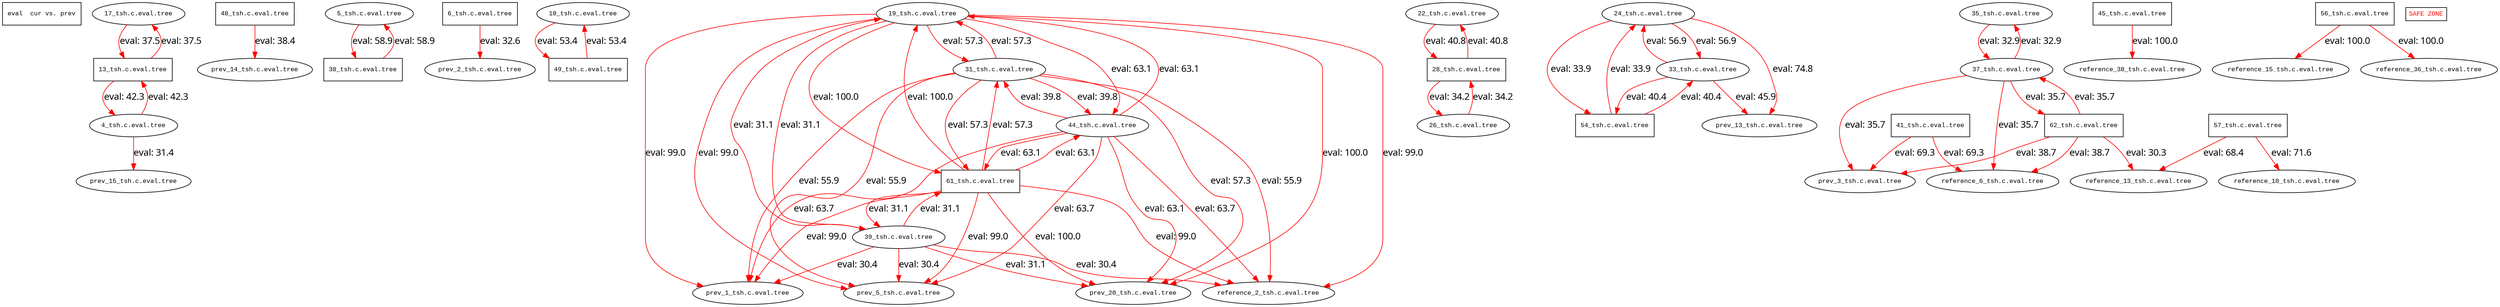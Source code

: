 digraph AST {
  graph [fontname="Times New Roman",fontsize=10];
  node  [fontname="Courier New",fontsize=10];
  edge  [fontname="Times New Roman",fontsize=10];

  node0 [label="eval  cur vs. prev",shape=box];
  node17_tsh [label="17_tsh.c.eval.tree", shape=box];
  node13_tsh [label="13_tsh.c.eval.tree", shape=ellipse];
  node17_tsh -> node13_tsh [label="eval: 37.5", color=red, fontsize=15];
  node4_tsh [label="4_tsh.c.eval.tree", shape=box];
  node13_tsh [label="13_tsh.c.eval.tree", shape=ellipse];
  node4_tsh -> node13_tsh [label="eval: 42.3", color=red, fontsize=15];
  nodeprev_15_tsh [label="prev_15_tsh.c.eval.tree", shape=ellipse];
  node4_tsh -> nodeprev_15_tsh [label="eval: 31.4", color=red, fontsize=15];
  node13_tsh [label="13_tsh.c.eval.tree", shape=box];
  node4_tsh [label="4_tsh.c.eval.tree", shape=ellipse];
  node13_tsh -> node4_tsh [label="eval: 42.3", color=red, fontsize=15];
  node17_tsh [label="17_tsh.c.eval.tree", shape=ellipse];
  node13_tsh -> node17_tsh [label="eval: 37.5", color=red, fontsize=15];
  node48_tsh [label="48_tsh.c.eval.tree", shape=box];
  nodeprev_14_tsh [label="prev_14_tsh.c.eval.tree", shape=ellipse];
  node48_tsh -> nodeprev_14_tsh [label="eval: 38.4", color=red, fontsize=15];
  node5_tsh [label="5_tsh.c.eval.tree", shape=box];
  node38_tsh [label="38_tsh.c.eval.tree", shape=ellipse];
  node5_tsh -> node38_tsh [label="eval: 58.9", color=red, fontsize=15];
  node6_tsh [label="6_tsh.c.eval.tree", shape=box];
  nodeprev_2_tsh [label="prev_2_tsh.c.eval.tree", shape=ellipse];
  node6_tsh -> nodeprev_2_tsh [label="eval: 32.6", color=red, fontsize=15];
  node10_tsh [label="10_tsh.c.eval.tree", shape=box];
  node49_tsh [label="49_tsh.c.eval.tree", shape=ellipse];
  node10_tsh -> node49_tsh [label="eval: 53.4", color=red, fontsize=15];
  node19_tsh [label="19_tsh.c.eval.tree", shape=box];
  node31_tsh [label="31_tsh.c.eval.tree", shape=ellipse];
  node19_tsh -> node31_tsh [label="eval: 57.3", color=red, fontsize=15];
  node39_tsh [label="39_tsh.c.eval.tree", shape=ellipse];
  node19_tsh -> node39_tsh [label="eval: 31.1", color=red, fontsize=15];
  node44_tsh [label="44_tsh.c.eval.tree", shape=ellipse];
  node19_tsh -> node44_tsh [label="eval: 63.1", color=red, fontsize=15];
  node61_tsh [label="61_tsh.c.eval.tree", shape=ellipse];
  node19_tsh -> node61_tsh [label="eval: 100.0", color=red, fontsize=15];
  nodeprev_1_tsh [label="prev_1_tsh.c.eval.tree", shape=ellipse];
  node19_tsh -> nodeprev_1_tsh [label="eval: 99.0", color=red, fontsize=15];
  nodeprev_5_tsh [label="prev_5_tsh.c.eval.tree", shape=ellipse];
  node19_tsh -> nodeprev_5_tsh [label="eval: 99.0", color=red, fontsize=15];
  nodeprev_20_tsh [label="prev_20_tsh.c.eval.tree", shape=ellipse];
  node19_tsh -> nodeprev_20_tsh [label="eval: 100.0", color=red, fontsize=15];
  nodereference_2_tsh [label="reference_2_tsh.c.eval.tree", shape=ellipse];
  node19_tsh -> nodereference_2_tsh [label="eval: 99.0", color=red, fontsize=15];
  node22_tsh [label="22_tsh.c.eval.tree", shape=box];
  node28_tsh [label="28_tsh.c.eval.tree", shape=ellipse];
  node22_tsh -> node28_tsh [label="eval: 40.8", color=red, fontsize=15];
  node24_tsh [label="24_tsh.c.eval.tree", shape=box];
  node33_tsh [label="33_tsh.c.eval.tree", shape=ellipse];
  node24_tsh -> node33_tsh [label="eval: 56.9", color=red, fontsize=15];
  node54_tsh [label="54_tsh.c.eval.tree", shape=ellipse];
  node24_tsh -> node54_tsh [label="eval: 33.9", color=red, fontsize=15];
  nodeprev_13_tsh [label="prev_13_tsh.c.eval.tree", shape=ellipse];
  node24_tsh -> nodeprev_13_tsh [label="eval: 74.8", color=red, fontsize=15];
  node26_tsh [label="26_tsh.c.eval.tree", shape=box];
  node28_tsh [label="28_tsh.c.eval.tree", shape=ellipse];
  node26_tsh -> node28_tsh [label="eval: 34.2", color=red, fontsize=15];
  node28_tsh [label="28_tsh.c.eval.tree", shape=box];
  node22_tsh [label="22_tsh.c.eval.tree", shape=ellipse];
  node28_tsh -> node22_tsh [label="eval: 40.8", color=red, fontsize=15];
  node26_tsh [label="26_tsh.c.eval.tree", shape=ellipse];
  node28_tsh -> node26_tsh [label="eval: 34.2", color=red, fontsize=15];
  node31_tsh [label="31_tsh.c.eval.tree", shape=box];
  node19_tsh [label="19_tsh.c.eval.tree", shape=ellipse];
  node31_tsh -> node19_tsh [label="eval: 57.3", color=red, fontsize=15];
  node44_tsh [label="44_tsh.c.eval.tree", shape=ellipse];
  node31_tsh -> node44_tsh [label="eval: 39.8", color=red, fontsize=15];
  node61_tsh [label="61_tsh.c.eval.tree", shape=ellipse];
  node31_tsh -> node61_tsh [label="eval: 57.3", color=red, fontsize=15];
  nodeprev_1_tsh [label="prev_1_tsh.c.eval.tree", shape=ellipse];
  node31_tsh -> nodeprev_1_tsh [label="eval: 55.9", color=red, fontsize=15];
  nodeprev_5_tsh [label="prev_5_tsh.c.eval.tree", shape=ellipse];
  node31_tsh -> nodeprev_5_tsh [label="eval: 55.9", color=red, fontsize=15];
  nodeprev_20_tsh [label="prev_20_tsh.c.eval.tree", shape=ellipse];
  node31_tsh -> nodeprev_20_tsh [label="eval: 57.3", color=red, fontsize=15];
  nodereference_2_tsh [label="reference_2_tsh.c.eval.tree", shape=ellipse];
  node31_tsh -> nodereference_2_tsh [label="eval: 55.9", color=red, fontsize=15];
  node33_tsh [label="33_tsh.c.eval.tree", shape=box];
  node24_tsh [label="24_tsh.c.eval.tree", shape=ellipse];
  node33_tsh -> node24_tsh [label="eval: 56.9", color=red, fontsize=15];
  node54_tsh [label="54_tsh.c.eval.tree", shape=ellipse];
  node33_tsh -> node54_tsh [label="eval: 40.4", color=red, fontsize=15];
  nodeprev_13_tsh [label="prev_13_tsh.c.eval.tree", shape=ellipse];
  node33_tsh -> nodeprev_13_tsh [label="eval: 45.9", color=red, fontsize=15];
  node35_tsh [label="35_tsh.c.eval.tree", shape=box];
  node37_tsh [label="37_tsh.c.eval.tree", shape=ellipse];
  node35_tsh -> node37_tsh [label="eval: 32.9", color=red, fontsize=15];
  node37_tsh [label="37_tsh.c.eval.tree", shape=box];
  node35_tsh [label="35_tsh.c.eval.tree", shape=ellipse];
  node37_tsh -> node35_tsh [label="eval: 32.9", color=red, fontsize=15];
  node62_tsh [label="62_tsh.c.eval.tree", shape=ellipse];
  node37_tsh -> node62_tsh [label="eval: 35.7", color=red, fontsize=15];
  nodeprev_3_tsh [label="prev_3_tsh.c.eval.tree", shape=ellipse];
  node37_tsh -> nodeprev_3_tsh [label="eval: 35.7", color=red, fontsize=15];
  nodereference_6_tsh [label="reference_6_tsh.c.eval.tree", shape=ellipse];
  node37_tsh -> nodereference_6_tsh [label="eval: 35.7", color=red, fontsize=15];
  node38_tsh [label="38_tsh.c.eval.tree", shape=box];
  node5_tsh [label="5_tsh.c.eval.tree", shape=ellipse];
  node38_tsh -> node5_tsh [label="eval: 58.9", color=red, fontsize=15];
  node39_tsh [label="39_tsh.c.eval.tree", shape=box];
  node19_tsh [label="19_tsh.c.eval.tree", shape=ellipse];
  node39_tsh -> node19_tsh [label="eval: 31.1", color=red, fontsize=15];
  node61_tsh [label="61_tsh.c.eval.tree", shape=ellipse];
  node39_tsh -> node61_tsh [label="eval: 31.1", color=red, fontsize=15];
  nodeprev_1_tsh [label="prev_1_tsh.c.eval.tree", shape=ellipse];
  node39_tsh -> nodeprev_1_tsh [label="eval: 30.4", color=red, fontsize=15];
  nodeprev_5_tsh [label="prev_5_tsh.c.eval.tree", shape=ellipse];
  node39_tsh -> nodeprev_5_tsh [label="eval: 30.4", color=red, fontsize=15];
  nodeprev_20_tsh [label="prev_20_tsh.c.eval.tree", shape=ellipse];
  node39_tsh -> nodeprev_20_tsh [label="eval: 31.1", color=red, fontsize=15];
  nodereference_2_tsh [label="reference_2_tsh.c.eval.tree", shape=ellipse];
  node39_tsh -> nodereference_2_tsh [label="eval: 30.4", color=red, fontsize=15];
  node41_tsh [label="41_tsh.c.eval.tree", shape=box];
  nodeprev_3_tsh [label="prev_3_tsh.c.eval.tree", shape=ellipse];
  node41_tsh -> nodeprev_3_tsh [label="eval: 69.3", color=red, fontsize=15];
  nodereference_6_tsh [label="reference_6_tsh.c.eval.tree", shape=ellipse];
  node41_tsh -> nodereference_6_tsh [label="eval: 69.3", color=red, fontsize=15];
  node44_tsh [label="44_tsh.c.eval.tree", shape=box];
  node19_tsh [label="19_tsh.c.eval.tree", shape=ellipse];
  node44_tsh -> node19_tsh [label="eval: 63.1", color=red, fontsize=15];
  node31_tsh [label="31_tsh.c.eval.tree", shape=ellipse];
  node44_tsh -> node31_tsh [label="eval: 39.8", color=red, fontsize=15];
  node61_tsh [label="61_tsh.c.eval.tree", shape=ellipse];
  node44_tsh -> node61_tsh [label="eval: 63.1", color=red, fontsize=15];
  nodeprev_1_tsh [label="prev_1_tsh.c.eval.tree", shape=ellipse];
  node44_tsh -> nodeprev_1_tsh [label="eval: 63.7", color=red, fontsize=15];
  nodeprev_5_tsh [label="prev_5_tsh.c.eval.tree", shape=ellipse];
  node44_tsh -> nodeprev_5_tsh [label="eval: 63.7", color=red, fontsize=15];
  nodeprev_20_tsh [label="prev_20_tsh.c.eval.tree", shape=ellipse];
  node44_tsh -> nodeprev_20_tsh [label="eval: 63.1", color=red, fontsize=15];
  nodereference_2_tsh [label="reference_2_tsh.c.eval.tree", shape=ellipse];
  node44_tsh -> nodereference_2_tsh [label="eval: 63.7", color=red, fontsize=15];
  node45_tsh [label="45_tsh.c.eval.tree", shape=box];
  nodereference_38_tsh [label="reference_38_tsh.c.eval.tree", shape=ellipse];
  node45_tsh -> nodereference_38_tsh [label="eval: 100.0", color=red, fontsize=15];
  node49_tsh [label="49_tsh.c.eval.tree", shape=box];
  node10_tsh [label="10_tsh.c.eval.tree", shape=ellipse];
  node49_tsh -> node10_tsh [label="eval: 53.4", color=red, fontsize=15];
  node54_tsh [label="54_tsh.c.eval.tree", shape=box];
  node24_tsh [label="24_tsh.c.eval.tree", shape=ellipse];
  node54_tsh -> node24_tsh [label="eval: 33.9", color=red, fontsize=15];
  node33_tsh [label="33_tsh.c.eval.tree", shape=ellipse];
  node54_tsh -> node33_tsh [label="eval: 40.4", color=red, fontsize=15];
  node56_tsh [label="56_tsh.c.eval.tree", shape=box];
  nodereference_15_tsh [label="reference_15_tsh.c.eval.tree", shape=ellipse];
  node56_tsh -> nodereference_15_tsh [label="eval: 100.0", color=red, fontsize=15];
  nodereference_36_tsh [label="reference_36_tsh.c.eval.tree", shape=ellipse];
  node56_tsh -> nodereference_36_tsh [label="eval: 100.0", color=red, fontsize=15];
  node57_tsh [label="57_tsh.c.eval.tree", shape=box];
  nodereference_10_tsh [label="reference_10_tsh.c.eval.tree", shape=ellipse];
  node57_tsh -> nodereference_10_tsh [label="eval: 71.6", color=red, fontsize=15];
  nodereference_13_tsh [label="reference_13_tsh.c.eval.tree", shape=ellipse];
  node57_tsh -> nodereference_13_tsh [label="eval: 68.4", color=red, fontsize=15];
  node61_tsh [label="61_tsh.c.eval.tree", shape=box];
  node19_tsh [label="19_tsh.c.eval.tree", shape=ellipse];
  node61_tsh -> node19_tsh [label="eval: 100.0", color=red, fontsize=15];
  node31_tsh [label="31_tsh.c.eval.tree", shape=ellipse];
  node61_tsh -> node31_tsh [label="eval: 57.3", color=red, fontsize=15];
  node39_tsh [label="39_tsh.c.eval.tree", shape=ellipse];
  node61_tsh -> node39_tsh [label="eval: 31.1", color=red, fontsize=15];
  node44_tsh [label="44_tsh.c.eval.tree", shape=ellipse];
  node61_tsh -> node44_tsh [label="eval: 63.1", color=red, fontsize=15];
  nodeprev_1_tsh [label="prev_1_tsh.c.eval.tree", shape=ellipse];
  node61_tsh -> nodeprev_1_tsh [label="eval: 99.0", color=red, fontsize=15];
  nodeprev_5_tsh [label="prev_5_tsh.c.eval.tree", shape=ellipse];
  node61_tsh -> nodeprev_5_tsh [label="eval: 99.0", color=red, fontsize=15];
  nodeprev_20_tsh [label="prev_20_tsh.c.eval.tree", shape=ellipse];
  node61_tsh -> nodeprev_20_tsh [label="eval: 100.0", color=red, fontsize=15];
  nodereference_2_tsh [label="reference_2_tsh.c.eval.tree", shape=ellipse];
  node61_tsh -> nodereference_2_tsh [label="eval: 99.0", color=red, fontsize=15];
  node62_tsh [label="62_tsh.c.eval.tree", shape=box];
  node37_tsh [label="37_tsh.c.eval.tree", shape=ellipse];
  node62_tsh -> node37_tsh [label="eval: 35.7", color=red, fontsize=15];
  nodeprev_3_tsh [label="prev_3_tsh.c.eval.tree", shape=ellipse];
  node62_tsh -> nodeprev_3_tsh [label="eval: 38.7", color=red, fontsize=15];
  nodereference_6_tsh [label="reference_6_tsh.c.eval.tree", shape=ellipse];
  node62_tsh -> nodereference_6_tsh [label="eval: 38.7", color=red, fontsize=15];
  nodereference_13_tsh [label="reference_13_tsh.c.eval.tree", shape=ellipse];
  node62_tsh -> nodereference_13_tsh [label="eval: 30.3", color=red, fontsize=15];
nodesafe [shape=none, margin=0, label=<
  			<TABLE BORDER="0" CELLBORDER="1" CELLSPACING="0" CELLPADDING="4">
 			<TR> <TD COLSPAN="5"><FONT COLOR="red">SAFE ZONE</FONT></TD>
 			</TR>
</TABLE>>];
}
